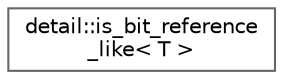digraph "类继承关系图"
{
 // LATEX_PDF_SIZE
  bgcolor="transparent";
  edge [fontname=Helvetica,fontsize=10,labelfontname=Helvetica,labelfontsize=10];
  node [fontname=Helvetica,fontsize=10,shape=box,height=0.2,width=0.4];
  rankdir="LR";
  Node0 [id="Node000000",label="detail::is_bit_reference\l_like\< T \>",height=0.2,width=0.4,color="grey40", fillcolor="white", style="filled",URL="$structdetail_1_1is__bit__reference__like.html",tooltip=" "];
}
